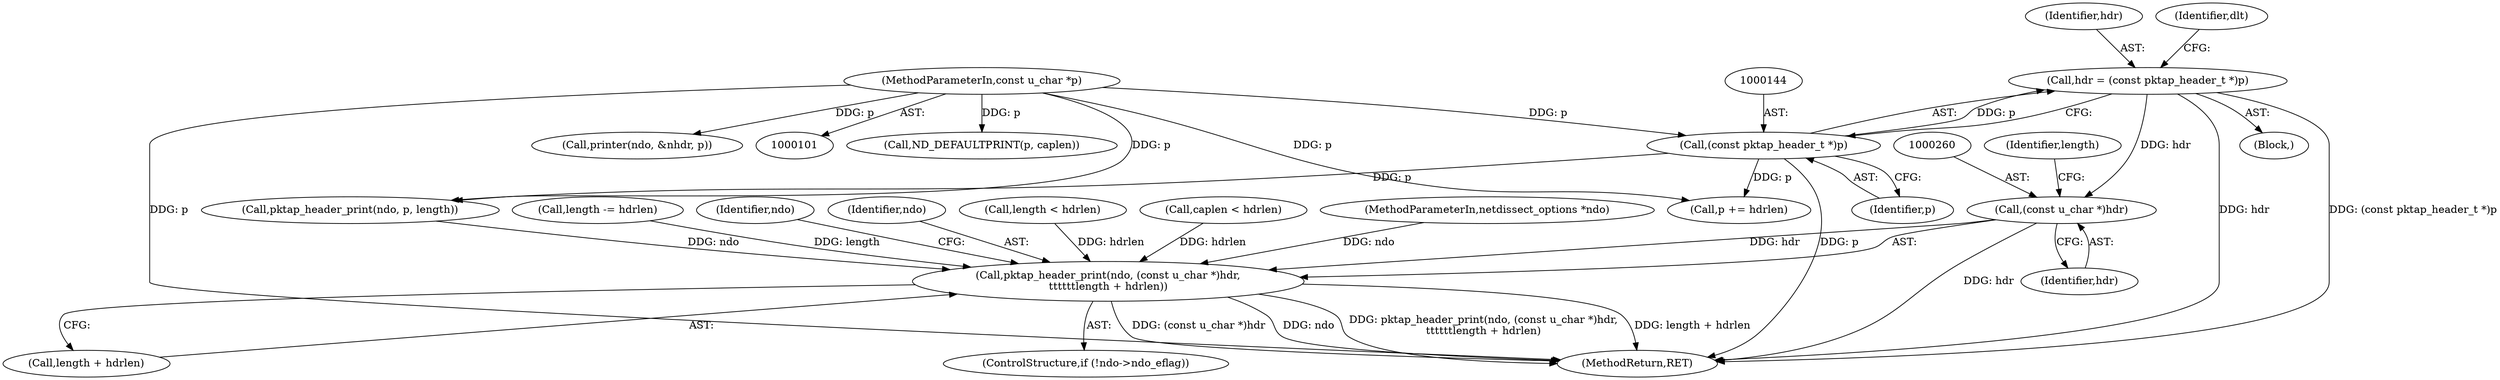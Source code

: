 digraph "0_tcpdump_ca336198e8bebccc18502de27672fdbd6eb34856@pointer" {
"1000141" [label="(Call,hdr = (const pktap_header_t *)p)"];
"1000143" [label="(Call,(const pktap_header_t *)p)"];
"1000104" [label="(MethodParameterIn,const u_char *p)"];
"1000259" [label="(Call,(const u_char *)hdr)"];
"1000257" [label="(Call,pktap_header_print(ndo, (const u_char *)hdr,\n\t\t\t\t\t\tlength + hdrlen))"];
"1000259" [label="(Call,(const u_char *)hdr)"];
"1000141" [label="(Call,hdr = (const pktap_header_t *)p)"];
"1000195" [label="(Call,length -= hdrlen)"];
"1000142" [label="(Identifier,hdr)"];
"1000105" [label="(Block,)"];
"1000268" [label="(Identifier,ndo)"];
"1000261" [label="(Identifier,hdr)"];
"1000270" [label="(Call,ND_DEFAULTPRINT(p, caplen))"];
"1000258" [label="(Identifier,ndo)"];
"1000177" [label="(Call,length < hdrlen)"];
"1000257" [label="(Call,pktap_header_print(ndo, (const u_char *)hdr,\n\t\t\t\t\t\tlength + hdrlen))"];
"1000147" [label="(Identifier,dlt)"];
"1000174" [label="(Call,caplen < hdrlen)"];
"1000252" [label="(ControlStructure,if (!ndo->ndo_eflag))"];
"1000145" [label="(Identifier,p)"];
"1000276" [label="(MethodReturn,RET)"];
"1000104" [label="(MethodParameterIn,const u_char *p)"];
"1000102" [label="(MethodParameterIn,netdissect_options *ndo)"];
"1000201" [label="(Call,p += hdrlen)"];
"1000263" [label="(Identifier,length)"];
"1000191" [label="(Call,pktap_header_print(ndo, p, length))"];
"1000143" [label="(Call,(const pktap_header_t *)p)"];
"1000245" [label="(Call,printer(ndo, &nhdr, p))"];
"1000262" [label="(Call,length + hdrlen)"];
"1000141" -> "1000105"  [label="AST: "];
"1000141" -> "1000143"  [label="CFG: "];
"1000142" -> "1000141"  [label="AST: "];
"1000143" -> "1000141"  [label="AST: "];
"1000147" -> "1000141"  [label="CFG: "];
"1000141" -> "1000276"  [label="DDG: hdr"];
"1000141" -> "1000276"  [label="DDG: (const pktap_header_t *)p"];
"1000143" -> "1000141"  [label="DDG: p"];
"1000141" -> "1000259"  [label="DDG: hdr"];
"1000143" -> "1000145"  [label="CFG: "];
"1000144" -> "1000143"  [label="AST: "];
"1000145" -> "1000143"  [label="AST: "];
"1000143" -> "1000276"  [label="DDG: p"];
"1000104" -> "1000143"  [label="DDG: p"];
"1000143" -> "1000191"  [label="DDG: p"];
"1000143" -> "1000201"  [label="DDG: p"];
"1000104" -> "1000101"  [label="AST: "];
"1000104" -> "1000276"  [label="DDG: p"];
"1000104" -> "1000191"  [label="DDG: p"];
"1000104" -> "1000201"  [label="DDG: p"];
"1000104" -> "1000245"  [label="DDG: p"];
"1000104" -> "1000270"  [label="DDG: p"];
"1000259" -> "1000257"  [label="AST: "];
"1000259" -> "1000261"  [label="CFG: "];
"1000260" -> "1000259"  [label="AST: "];
"1000261" -> "1000259"  [label="AST: "];
"1000263" -> "1000259"  [label="CFG: "];
"1000259" -> "1000276"  [label="DDG: hdr"];
"1000259" -> "1000257"  [label="DDG: hdr"];
"1000257" -> "1000252"  [label="AST: "];
"1000257" -> "1000262"  [label="CFG: "];
"1000258" -> "1000257"  [label="AST: "];
"1000262" -> "1000257"  [label="AST: "];
"1000268" -> "1000257"  [label="CFG: "];
"1000257" -> "1000276"  [label="DDG: length + hdrlen"];
"1000257" -> "1000276"  [label="DDG: (const u_char *)hdr"];
"1000257" -> "1000276"  [label="DDG: ndo"];
"1000257" -> "1000276"  [label="DDG: pktap_header_print(ndo, (const u_char *)hdr,\n\t\t\t\t\t\tlength + hdrlen)"];
"1000191" -> "1000257"  [label="DDG: ndo"];
"1000102" -> "1000257"  [label="DDG: ndo"];
"1000195" -> "1000257"  [label="DDG: length"];
"1000177" -> "1000257"  [label="DDG: hdrlen"];
"1000174" -> "1000257"  [label="DDG: hdrlen"];
}
